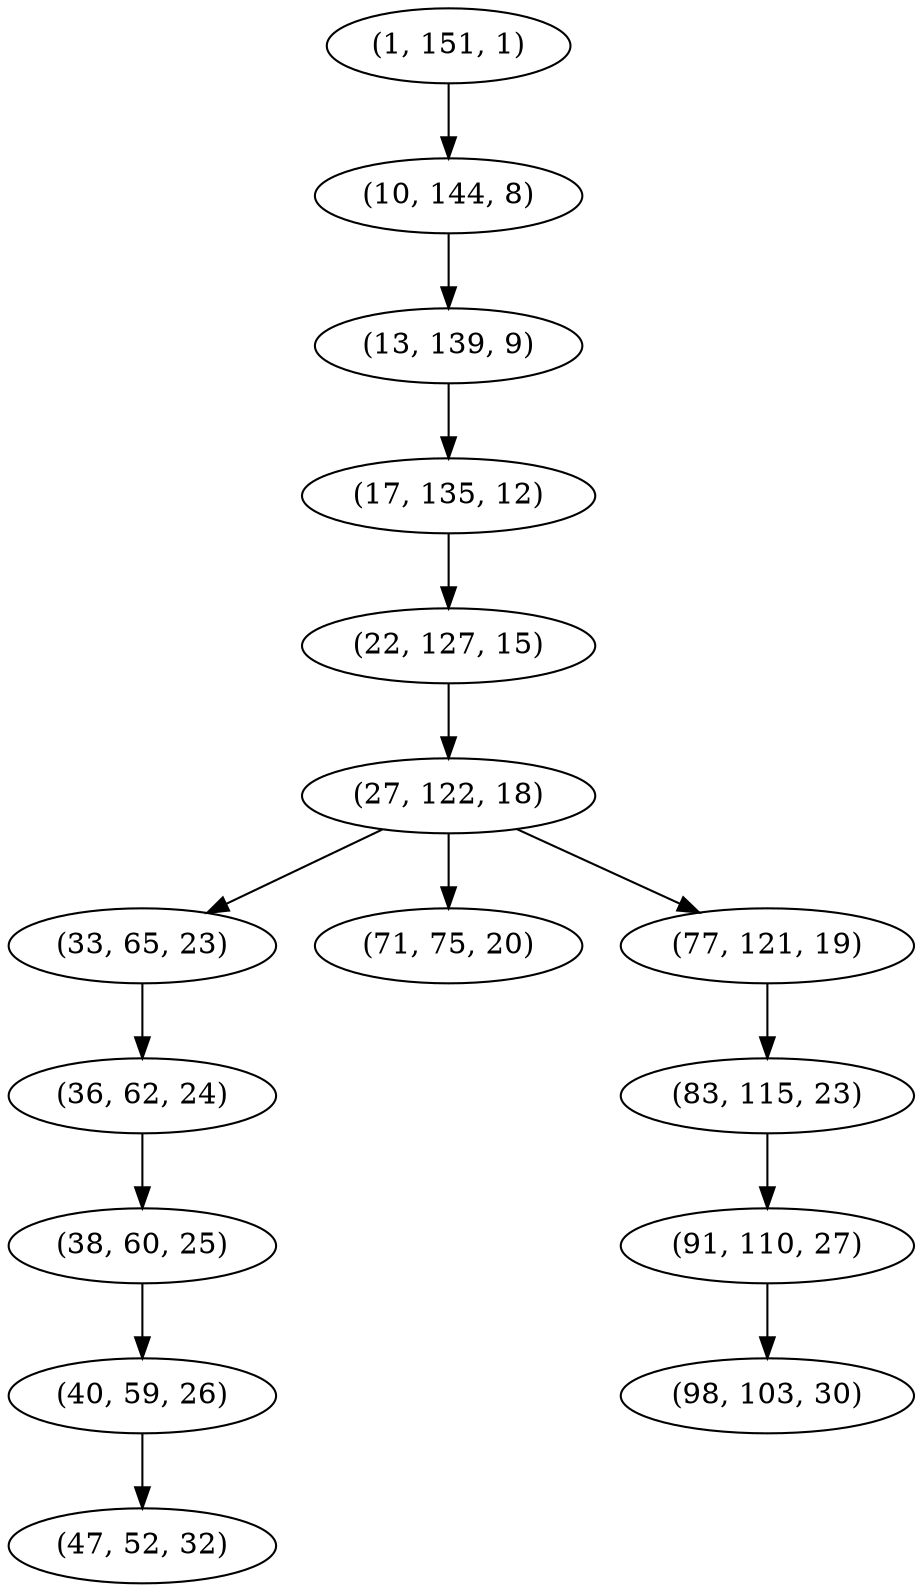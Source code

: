 digraph tree {
    "(1, 151, 1)";
    "(10, 144, 8)";
    "(13, 139, 9)";
    "(17, 135, 12)";
    "(22, 127, 15)";
    "(27, 122, 18)";
    "(33, 65, 23)";
    "(36, 62, 24)";
    "(38, 60, 25)";
    "(40, 59, 26)";
    "(47, 52, 32)";
    "(71, 75, 20)";
    "(77, 121, 19)";
    "(83, 115, 23)";
    "(91, 110, 27)";
    "(98, 103, 30)";
    "(1, 151, 1)" -> "(10, 144, 8)";
    "(10, 144, 8)" -> "(13, 139, 9)";
    "(13, 139, 9)" -> "(17, 135, 12)";
    "(17, 135, 12)" -> "(22, 127, 15)";
    "(22, 127, 15)" -> "(27, 122, 18)";
    "(27, 122, 18)" -> "(33, 65, 23)";
    "(27, 122, 18)" -> "(71, 75, 20)";
    "(27, 122, 18)" -> "(77, 121, 19)";
    "(33, 65, 23)" -> "(36, 62, 24)";
    "(36, 62, 24)" -> "(38, 60, 25)";
    "(38, 60, 25)" -> "(40, 59, 26)";
    "(40, 59, 26)" -> "(47, 52, 32)";
    "(77, 121, 19)" -> "(83, 115, 23)";
    "(83, 115, 23)" -> "(91, 110, 27)";
    "(91, 110, 27)" -> "(98, 103, 30)";
}

